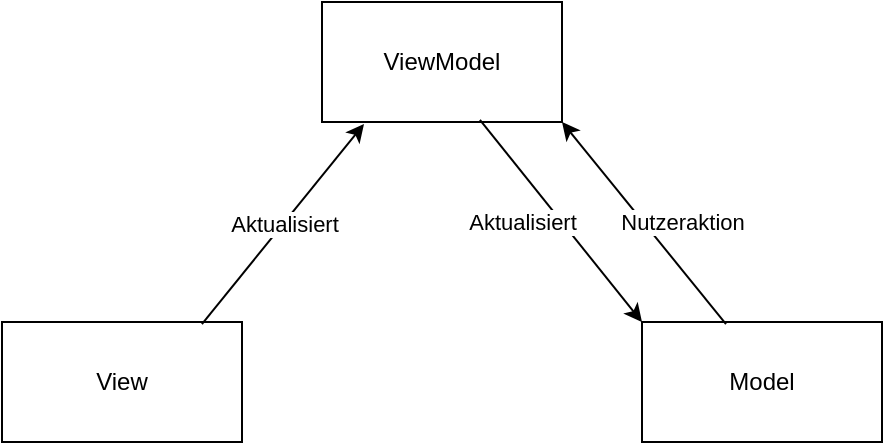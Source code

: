 <mxfile version="21.6.5" type="github">
  <diagram name="Page-1" id="EdYza92a_eR4Z7SkYFkC">
    <mxGraphModel dx="1818" dy="1150" grid="1" gridSize="10" guides="1" tooltips="1" connect="1" arrows="1" fold="1" page="1" pageScale="1" pageWidth="850" pageHeight="1100" math="0" shadow="0">
      <root>
        <mxCell id="0" />
        <mxCell id="1" parent="0" />
        <mxCell id="gUSeSeVJTXjspHKye2mP-1" value="Model" style="rounded=0;whiteSpace=wrap;html=1;" parent="1" vertex="1">
          <mxGeometry x="520" y="320" width="120" height="60" as="geometry" />
        </mxCell>
        <mxCell id="gUSeSeVJTXjspHKye2mP-2" value="View" style="rounded=0;whiteSpace=wrap;html=1;" parent="1" vertex="1">
          <mxGeometry x="200" y="320" width="120" height="60" as="geometry" />
        </mxCell>
        <mxCell id="gUSeSeVJTXjspHKye2mP-3" value="&lt;div&gt;ViewModel&lt;/div&gt;" style="rounded=0;whiteSpace=wrap;html=1;" parent="1" vertex="1">
          <mxGeometry x="360" y="160" width="120" height="60" as="geometry" />
        </mxCell>
        <mxCell id="gUSeSeVJTXjspHKye2mP-4" value="&lt;div&gt;Aktualisiert&lt;/div&gt;" style="endArrow=classic;html=1;rounded=0;entryX=0.175;entryY=1.017;entryDx=0;entryDy=0;entryPerimeter=0;exitX=0.833;exitY=0.017;exitDx=0;exitDy=0;exitPerimeter=0;" parent="1" source="gUSeSeVJTXjspHKye2mP-2" target="gUSeSeVJTXjspHKye2mP-3" edge="1">
          <mxGeometry x="0.01" width="50" height="50" relative="1" as="geometry">
            <mxPoint x="410" y="400" as="sourcePoint" />
            <mxPoint x="450" y="320" as="targetPoint" />
            <Array as="points" />
            <mxPoint as="offset" />
          </mxGeometry>
        </mxCell>
        <mxCell id="gUSeSeVJTXjspHKye2mP-5" value="&lt;div&gt;Aktualisiert&lt;/div&gt;" style="endArrow=classic;html=1;rounded=0;entryX=0;entryY=0;entryDx=0;entryDy=0;exitX=0.658;exitY=0.983;exitDx=0;exitDy=0;exitPerimeter=0;" parent="1" source="gUSeSeVJTXjspHKye2mP-3" target="gUSeSeVJTXjspHKye2mP-1" edge="1">
          <mxGeometry x="-0.182" y="-16" width="50" height="50" relative="1" as="geometry">
            <mxPoint x="400" y="370" as="sourcePoint" />
            <mxPoint x="450" y="320" as="targetPoint" />
            <mxPoint as="offset" />
          </mxGeometry>
        </mxCell>
        <mxCell id="gUSeSeVJTXjspHKye2mP-6" value="&lt;div&gt;Nutzeraktion&lt;/div&gt;" style="endArrow=classic;html=1;rounded=0;entryX=1;entryY=1;entryDx=0;entryDy=0;exitX=0.35;exitY=0.017;exitDx=0;exitDy=0;exitPerimeter=0;" parent="1" source="gUSeSeVJTXjspHKye2mP-1" target="gUSeSeVJTXjspHKye2mP-3" edge="1">
          <mxGeometry x="-0.178" y="-15" width="50" height="50" relative="1" as="geometry">
            <mxPoint x="400" y="370" as="sourcePoint" />
            <mxPoint x="450" y="320" as="targetPoint" />
            <mxPoint as="offset" />
          </mxGeometry>
        </mxCell>
      </root>
    </mxGraphModel>
  </diagram>
</mxfile>
